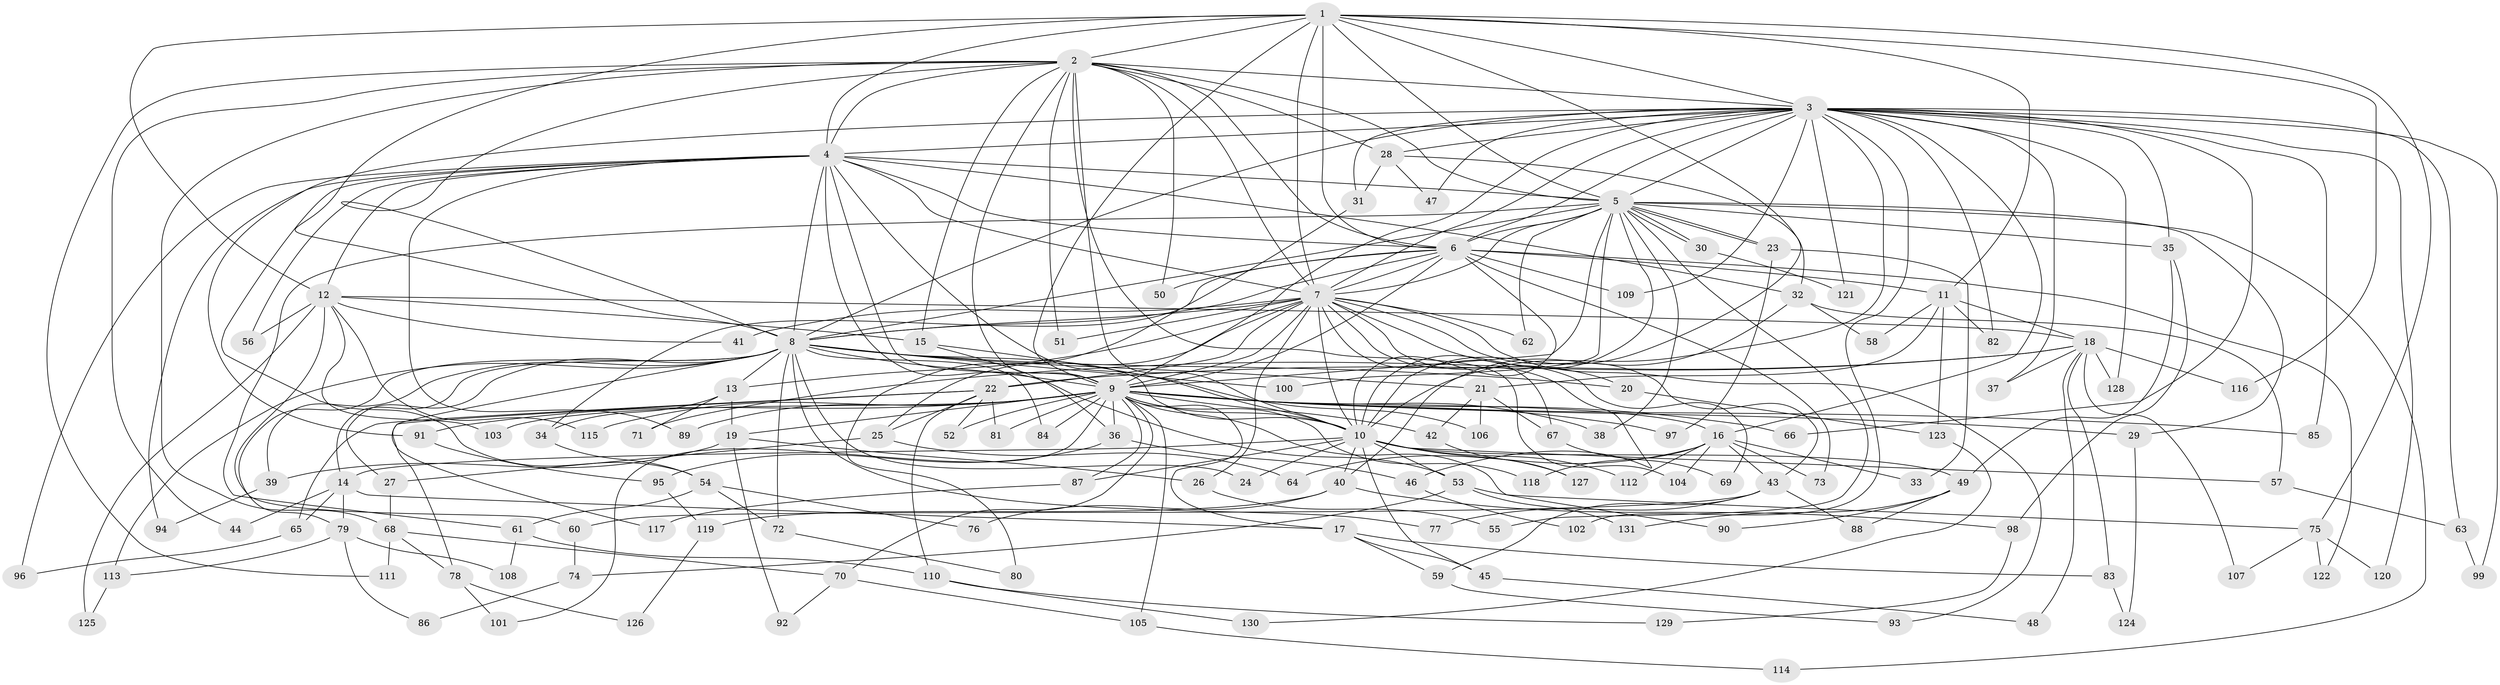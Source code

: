 // coarse degree distribution, {13: 0.021739130434782608, 14: 0.010869565217391304, 23: 0.010869565217391304, 32: 0.010869565217391304, 16: 0.010869565217391304, 18: 0.010869565217391304, 19: 0.010869565217391304, 15: 0.010869565217391304, 10: 0.010869565217391304, 9: 0.021739130434782608, 5: 0.08695652173913043, 7: 0.010869565217391304, 11: 0.021739130434782608, 6: 0.010869565217391304, 3: 0.1956521739130435, 4: 0.06521739130434782, 2: 0.4673913043478261, 8: 0.010869565217391304}
// Generated by graph-tools (version 1.1) at 2025/49/03/04/25 22:49:56]
// undirected, 131 vertices, 287 edges
graph export_dot {
  node [color=gray90,style=filled];
  1;
  2;
  3;
  4;
  5;
  6;
  7;
  8;
  9;
  10;
  11;
  12;
  13;
  14;
  15;
  16;
  17;
  18;
  19;
  20;
  21;
  22;
  23;
  24;
  25;
  26;
  27;
  28;
  29;
  30;
  31;
  32;
  33;
  34;
  35;
  36;
  37;
  38;
  39;
  40;
  41;
  42;
  43;
  44;
  45;
  46;
  47;
  48;
  49;
  50;
  51;
  52;
  53;
  54;
  55;
  56;
  57;
  58;
  59;
  60;
  61;
  62;
  63;
  64;
  65;
  66;
  67;
  68;
  69;
  70;
  71;
  72;
  73;
  74;
  75;
  76;
  77;
  78;
  79;
  80;
  81;
  82;
  83;
  84;
  85;
  86;
  87;
  88;
  89;
  90;
  91;
  92;
  93;
  94;
  95;
  96;
  97;
  98;
  99;
  100;
  101;
  102;
  103;
  104;
  105;
  106;
  107;
  108;
  109;
  110;
  111;
  112;
  113;
  114;
  115;
  116;
  117;
  118;
  119;
  120;
  121;
  122;
  123;
  124;
  125;
  126;
  127;
  128;
  129;
  130;
  131;
  1 -- 2;
  1 -- 3;
  1 -- 4;
  1 -- 5;
  1 -- 6;
  1 -- 7;
  1 -- 8;
  1 -- 9;
  1 -- 10;
  1 -- 11;
  1 -- 12;
  1 -- 75;
  1 -- 116;
  2 -- 3;
  2 -- 4;
  2 -- 5;
  2 -- 6;
  2 -- 7;
  2 -- 8;
  2 -- 9;
  2 -- 10;
  2 -- 15;
  2 -- 28;
  2 -- 44;
  2 -- 50;
  2 -- 51;
  2 -- 68;
  2 -- 104;
  2 -- 111;
  3 -- 4;
  3 -- 5;
  3 -- 6;
  3 -- 7;
  3 -- 8;
  3 -- 9;
  3 -- 10;
  3 -- 16;
  3 -- 28;
  3 -- 31;
  3 -- 35;
  3 -- 37;
  3 -- 47;
  3 -- 63;
  3 -- 66;
  3 -- 82;
  3 -- 85;
  3 -- 91;
  3 -- 99;
  3 -- 102;
  3 -- 109;
  3 -- 120;
  3 -- 121;
  3 -- 128;
  4 -- 5;
  4 -- 6;
  4 -- 7;
  4 -- 8;
  4 -- 9;
  4 -- 10;
  4 -- 12;
  4 -- 32;
  4 -- 53;
  4 -- 54;
  4 -- 56;
  4 -- 89;
  4 -- 94;
  4 -- 96;
  5 -- 6;
  5 -- 7;
  5 -- 8;
  5 -- 9;
  5 -- 10;
  5 -- 23;
  5 -- 23;
  5 -- 29;
  5 -- 30;
  5 -- 30;
  5 -- 35;
  5 -- 38;
  5 -- 55;
  5 -- 61;
  5 -- 62;
  5 -- 100;
  5 -- 114;
  6 -- 7;
  6 -- 8;
  6 -- 9;
  6 -- 10;
  6 -- 11;
  6 -- 34;
  6 -- 50;
  6 -- 73;
  6 -- 109;
  6 -- 122;
  7 -- 8;
  7 -- 9;
  7 -- 10;
  7 -- 13;
  7 -- 20;
  7 -- 22;
  7 -- 25;
  7 -- 26;
  7 -- 41;
  7 -- 43;
  7 -- 46;
  7 -- 51;
  7 -- 62;
  7 -- 67;
  7 -- 69;
  7 -- 93;
  8 -- 9;
  8 -- 10;
  8 -- 13;
  8 -- 14;
  8 -- 20;
  8 -- 21;
  8 -- 24;
  8 -- 27;
  8 -- 39;
  8 -- 72;
  8 -- 77;
  8 -- 79;
  8 -- 84;
  8 -- 100;
  8 -- 113;
  8 -- 117;
  9 -- 10;
  9 -- 16;
  9 -- 17;
  9 -- 19;
  9 -- 29;
  9 -- 36;
  9 -- 38;
  9 -- 42;
  9 -- 52;
  9 -- 66;
  9 -- 70;
  9 -- 81;
  9 -- 84;
  9 -- 85;
  9 -- 87;
  9 -- 89;
  9 -- 90;
  9 -- 91;
  9 -- 97;
  9 -- 101;
  9 -- 103;
  9 -- 105;
  9 -- 115;
  9 -- 118;
  10 -- 14;
  10 -- 24;
  10 -- 40;
  10 -- 45;
  10 -- 49;
  10 -- 53;
  10 -- 57;
  10 -- 87;
  10 -- 112;
  10 -- 127;
  11 -- 18;
  11 -- 21;
  11 -- 58;
  11 -- 82;
  11 -- 123;
  12 -- 15;
  12 -- 18;
  12 -- 41;
  12 -- 56;
  12 -- 60;
  12 -- 103;
  12 -- 115;
  12 -- 125;
  13 -- 19;
  13 -- 34;
  13 -- 71;
  14 -- 17;
  14 -- 44;
  14 -- 65;
  14 -- 79;
  15 -- 36;
  15 -- 106;
  16 -- 33;
  16 -- 43;
  16 -- 64;
  16 -- 73;
  16 -- 104;
  16 -- 112;
  16 -- 118;
  17 -- 45;
  17 -- 59;
  17 -- 83;
  18 -- 22;
  18 -- 37;
  18 -- 48;
  18 -- 71;
  18 -- 83;
  18 -- 107;
  18 -- 116;
  18 -- 128;
  19 -- 26;
  19 -- 39;
  19 -- 92;
  20 -- 123;
  21 -- 42;
  21 -- 67;
  21 -- 106;
  22 -- 25;
  22 -- 52;
  22 -- 65;
  22 -- 78;
  22 -- 81;
  22 -- 110;
  23 -- 33;
  23 -- 97;
  25 -- 27;
  25 -- 64;
  26 -- 55;
  27 -- 68;
  28 -- 31;
  28 -- 32;
  28 -- 47;
  29 -- 124;
  30 -- 121;
  31 -- 80;
  32 -- 40;
  32 -- 57;
  32 -- 58;
  34 -- 54;
  35 -- 49;
  35 -- 98;
  36 -- 46;
  36 -- 95;
  39 -- 94;
  40 -- 76;
  40 -- 98;
  40 -- 119;
  42 -- 127;
  43 -- 59;
  43 -- 60;
  43 -- 77;
  43 -- 88;
  45 -- 48;
  46 -- 102;
  49 -- 88;
  49 -- 90;
  49 -- 131;
  53 -- 74;
  53 -- 75;
  53 -- 131;
  54 -- 61;
  54 -- 72;
  54 -- 76;
  57 -- 63;
  59 -- 93;
  60 -- 74;
  61 -- 108;
  61 -- 110;
  63 -- 99;
  65 -- 96;
  67 -- 69;
  68 -- 70;
  68 -- 78;
  68 -- 111;
  70 -- 92;
  70 -- 105;
  72 -- 80;
  74 -- 86;
  75 -- 107;
  75 -- 120;
  75 -- 122;
  78 -- 101;
  78 -- 126;
  79 -- 86;
  79 -- 108;
  79 -- 113;
  83 -- 124;
  87 -- 117;
  91 -- 95;
  95 -- 119;
  98 -- 129;
  105 -- 114;
  110 -- 129;
  110 -- 130;
  113 -- 125;
  119 -- 126;
  123 -- 130;
}
